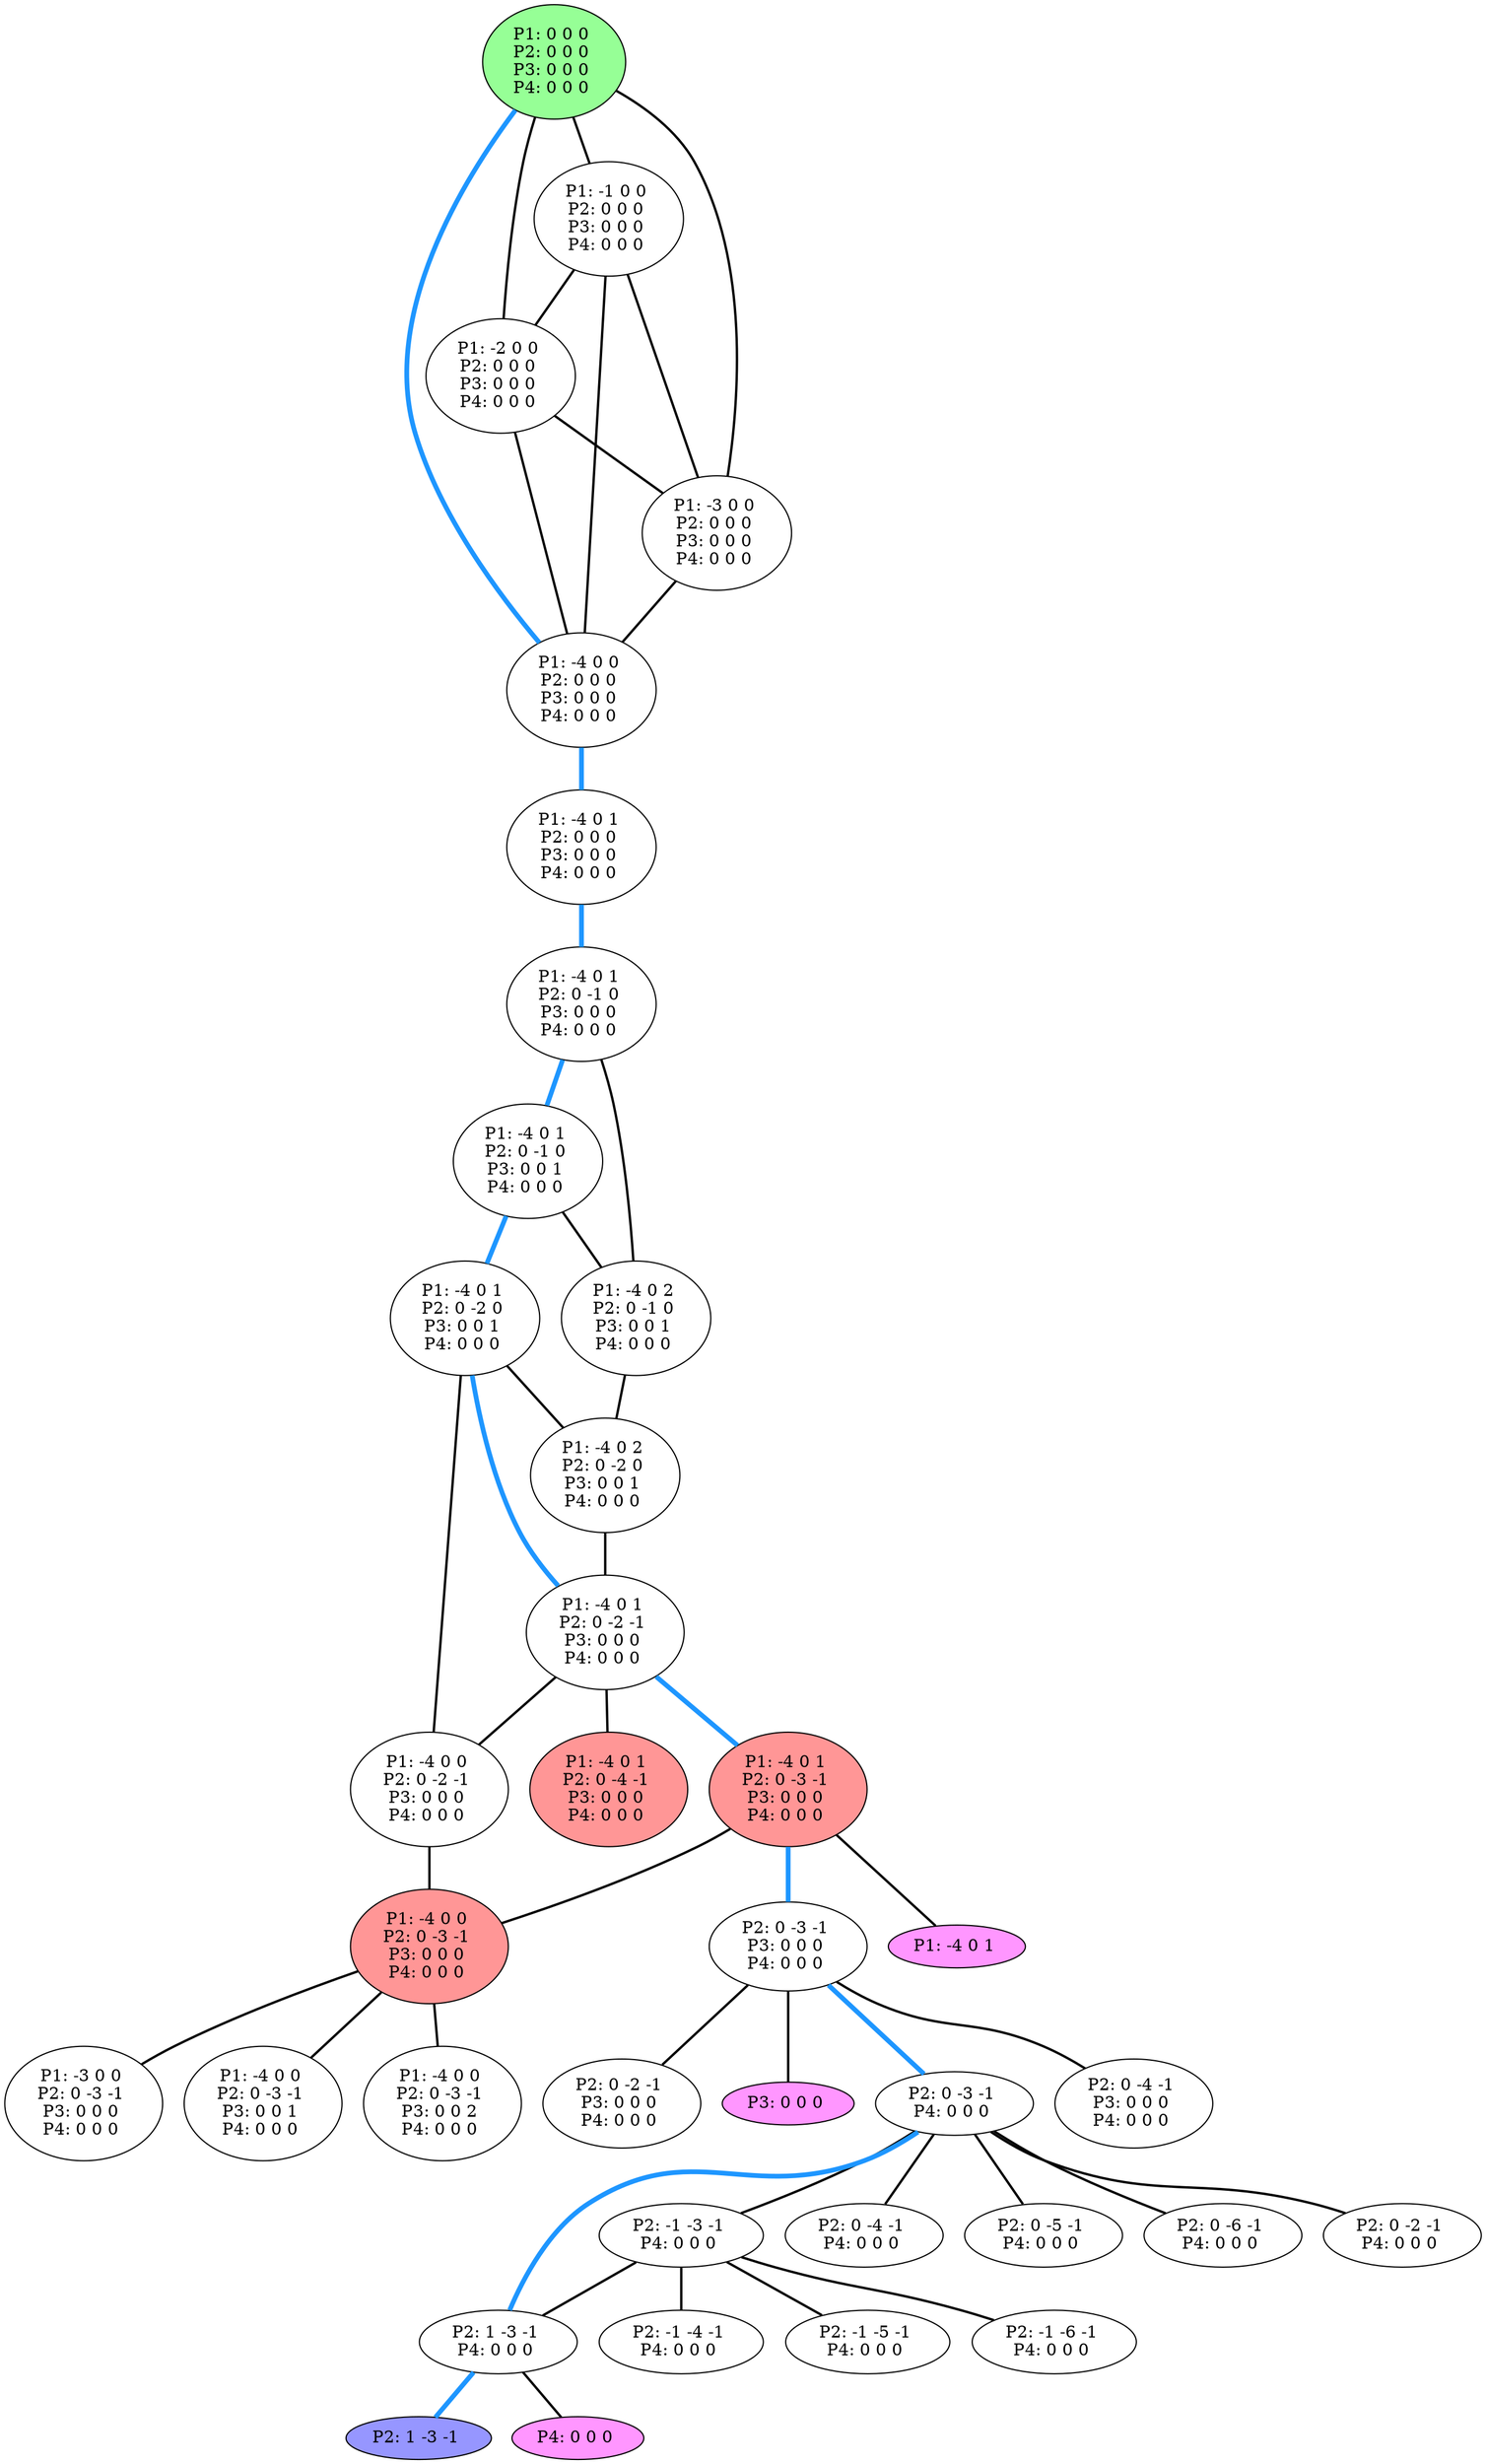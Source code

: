 graph G {
color = "black"
0 [label = "P1: 0 0 0 
P2: 0 0 0 
P3: 0 0 0 
P4: 0 0 0 
",  style="filled", fillcolor = "#96FF96"];
1 [label = "P1: -1 0 0 
P2: 0 0 0 
P3: 0 0 0 
P4: 0 0 0 
"];
2 [label = "P1: -2 0 0 
P2: 0 0 0 
P3: 0 0 0 
P4: 0 0 0 
"];
3 [label = "P1: -3 0 0 
P2: 0 0 0 
P3: 0 0 0 
P4: 0 0 0 
"];
4 [label = "P1: -4 0 0 
P2: 0 0 0 
P3: 0 0 0 
P4: 0 0 0 
"];
5 [label = "P1: -4 0 1 
P2: 0 0 0 
P3: 0 0 0 
P4: 0 0 0 
"];
6 [label = "P1: -4 0 1 
P2: 0 -1 0 
P3: 0 0 0 
P4: 0 0 0 
"];
7 [label = "P1: -4 0 1 
P2: 0 -1 0 
P3: 0 0 1 
P4: 0 0 0 
"];
8 [label = "P1: -4 0 2 
P2: 0 -1 0 
P3: 0 0 1 
P4: 0 0 0 
"];
9 [label = "P1: -4 0 1 
P2: 0 -2 0 
P3: 0 0 1 
P4: 0 0 0 
"];
10 [label = "P1: -4 0 2 
P2: 0 -2 0 
P3: 0 0 1 
P4: 0 0 0 
"];
11 [label = "P1: -4 0 1 
P2: 0 -2 -1 
P3: 0 0 0 
P4: 0 0 0 
"];
12 [label = "P1: -4 0 0 
P2: 0 -2 -1 
P3: 0 0 0 
P4: 0 0 0 
"];
13 [label = "P1: -4 0 1 
P2: 0 -3 -1 
P3: 0 0 0 
P4: 0 0 0 
",  style="filled", fillcolor = "#FF9696"];
14 [label = "P1: -4 0 1 
P2: 0 -4 -1 
P3: 0 0 0 
P4: 0 0 0 
",  style="filled", fillcolor = "#FF9696"];
15 [label = "P1: -4 0 0 
P2: 0 -3 -1 
P3: 0 0 0 
P4: 0 0 0 
",  style="filled", fillcolor = "#FF9696"];
16 [label = "P1: -3 0 0 
P2: 0 -3 -1 
P3: 0 0 0 
P4: 0 0 0 
"];
17 [label = "P1: -4 0 0 
P2: 0 -3 -1 
P3: 0 0 1 
P4: 0 0 0 
"];
18 [label = "P1: -4 0 0 
P2: 0 -3 -1 
P3: 0 0 2 
P4: 0 0 0 
"];
19 [label = "P1: -4 0 1 
",  style="filled", fillcolor = "#FF96FF"];
20 [label = "P2: 0 -3 -1 
P3: 0 0 0 
P4: 0 0 0 
"];
21 [label = "P2: 0 -4 -1 
P3: 0 0 0 
P4: 0 0 0 
"];
22 [label = "P2: 0 -2 -1 
P3: 0 0 0 
P4: 0 0 0 
"];
23 [label = "P3: 0 0 0 
",  style="filled", fillcolor = "#FF96FF"];
24 [label = "P2: 0 -3 -1 
P4: 0 0 0 
"];
25 [label = "P2: -1 -3 -1 
P4: 0 0 0 
"];
26 [label = "P2: 1 -3 -1 
P4: 0 0 0 
"];
27 [label = "P2: 0 -4 -1 
P4: 0 0 0 
"];
28 [label = "P2: 0 -5 -1 
P4: 0 0 0 
"];
29 [label = "P2: 0 -6 -1 
P4: 0 0 0 
"];
30 [label = "P2: 0 -2 -1 
P4: 0 0 0 
"];
31 [label = "P2: -1 -4 -1 
P4: 0 0 0 
"];
32 [label = "P2: -1 -5 -1 
P4: 0 0 0 
"];
33 [label = "P2: -1 -6 -1 
P4: 0 0 0 
"];
34 [label = "P2: 1 -3 -1 
", style="filled", fillcolor = "#9696FF"];
35 [label = "P4: 0 0 0 
",  style="filled", fillcolor = "#FF96FF"];
edge [style=bold];
0 -- 1 [color=black];
0 -- 2 [color=black];
0 -- 3 [color=black];
0 -- 4 [color="#1E96FF", penwidth=4.0];

1 -- 2 [color=black];
1 -- 3 [color=black];
1 -- 4 [color=black];

2 -- 3 [color=black];
2 -- 4 [color=black];

3 -- 4 [color=black];

4 -- 5 [color="#1E96FF", penwidth=4.0];

5 -- 6 [color="#1E96FF", penwidth=4.0];

6 -- 7 [color="#1E96FF", penwidth=4.0];
6 -- 8 [color=black];

7 -- 8 [color=black];
7 -- 9 [color="#1E96FF", penwidth=4.0];

8 -- 10 [color=black];

9 -- 10 [color=black];
9 -- 11 [color="#1E96FF", penwidth=4.0];
9 -- 12 [color=black];

10 -- 11 [color=black];

11 -- 12 [color=black];
11 -- 13 [color="#1E96FF", penwidth=4.0];
11 -- 14 [color=black];

12 -- 15 [color=black];

13 -- 15 [color=black];
13 -- 20 [color="#1E96FF", penwidth=4.0];
13 -- 19 [color=black];


15 -- 16 [color=black];
15 -- 17 [color=black];
15 -- 18 [color=black];




20 -- 21 [color=black];
20 -- 22 [color=black];
20 -- 24 [color="#1E96FF", penwidth=4.0];
20 -- 23 [color=black];



24 -- 25 [color=black];
24 -- 26 [color="#1E96FF", penwidth=4.0];
24 -- 27 [color=black];
24 -- 28 [color=black];
24 -- 29 [color=black];
24 -- 30 [color=black];

25 -- 26 [color=black];
25 -- 31 [color=black];
25 -- 32 [color=black];
25 -- 33 [color=black];

26 -- 35 [color=black];
26 -- 34 [color="#1E96FF", penwidth=4.0];








}

